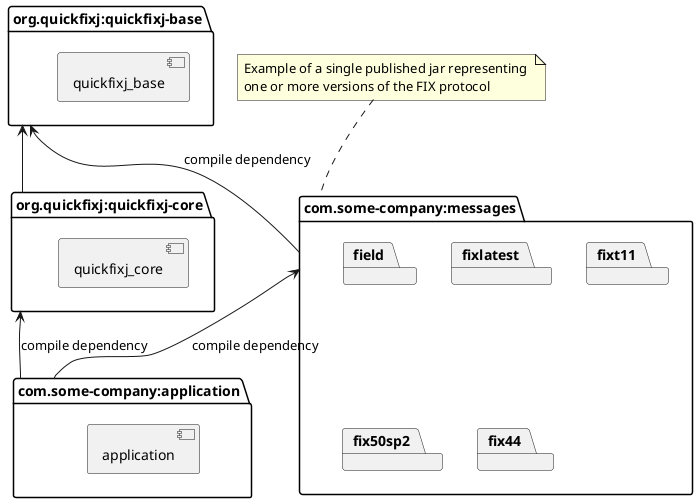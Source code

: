 @startuml

package "org.quickfixj:quickfixj-core" as core {
component quickfixj_core
}

package "org.quickfixj:quickfixj-base"  as base {
component quickfixj_base
}

package "com.some-company:application"  as customapp {
component application
}

package "com.some-company:messages"  as custom_msg {
package field
package fixlatest
package fixt11
package fix50sp2
package fix44
}
note top  of custom_msg
Example of a single published jar representing 
one or more versions of the FIX protocol
end note

core -up-> base

customapp -up-> core : compile dependency
customapp -up-> custom_msg  : compile dependency
custom_msg -up-> base  : compile dependency

@enduml

